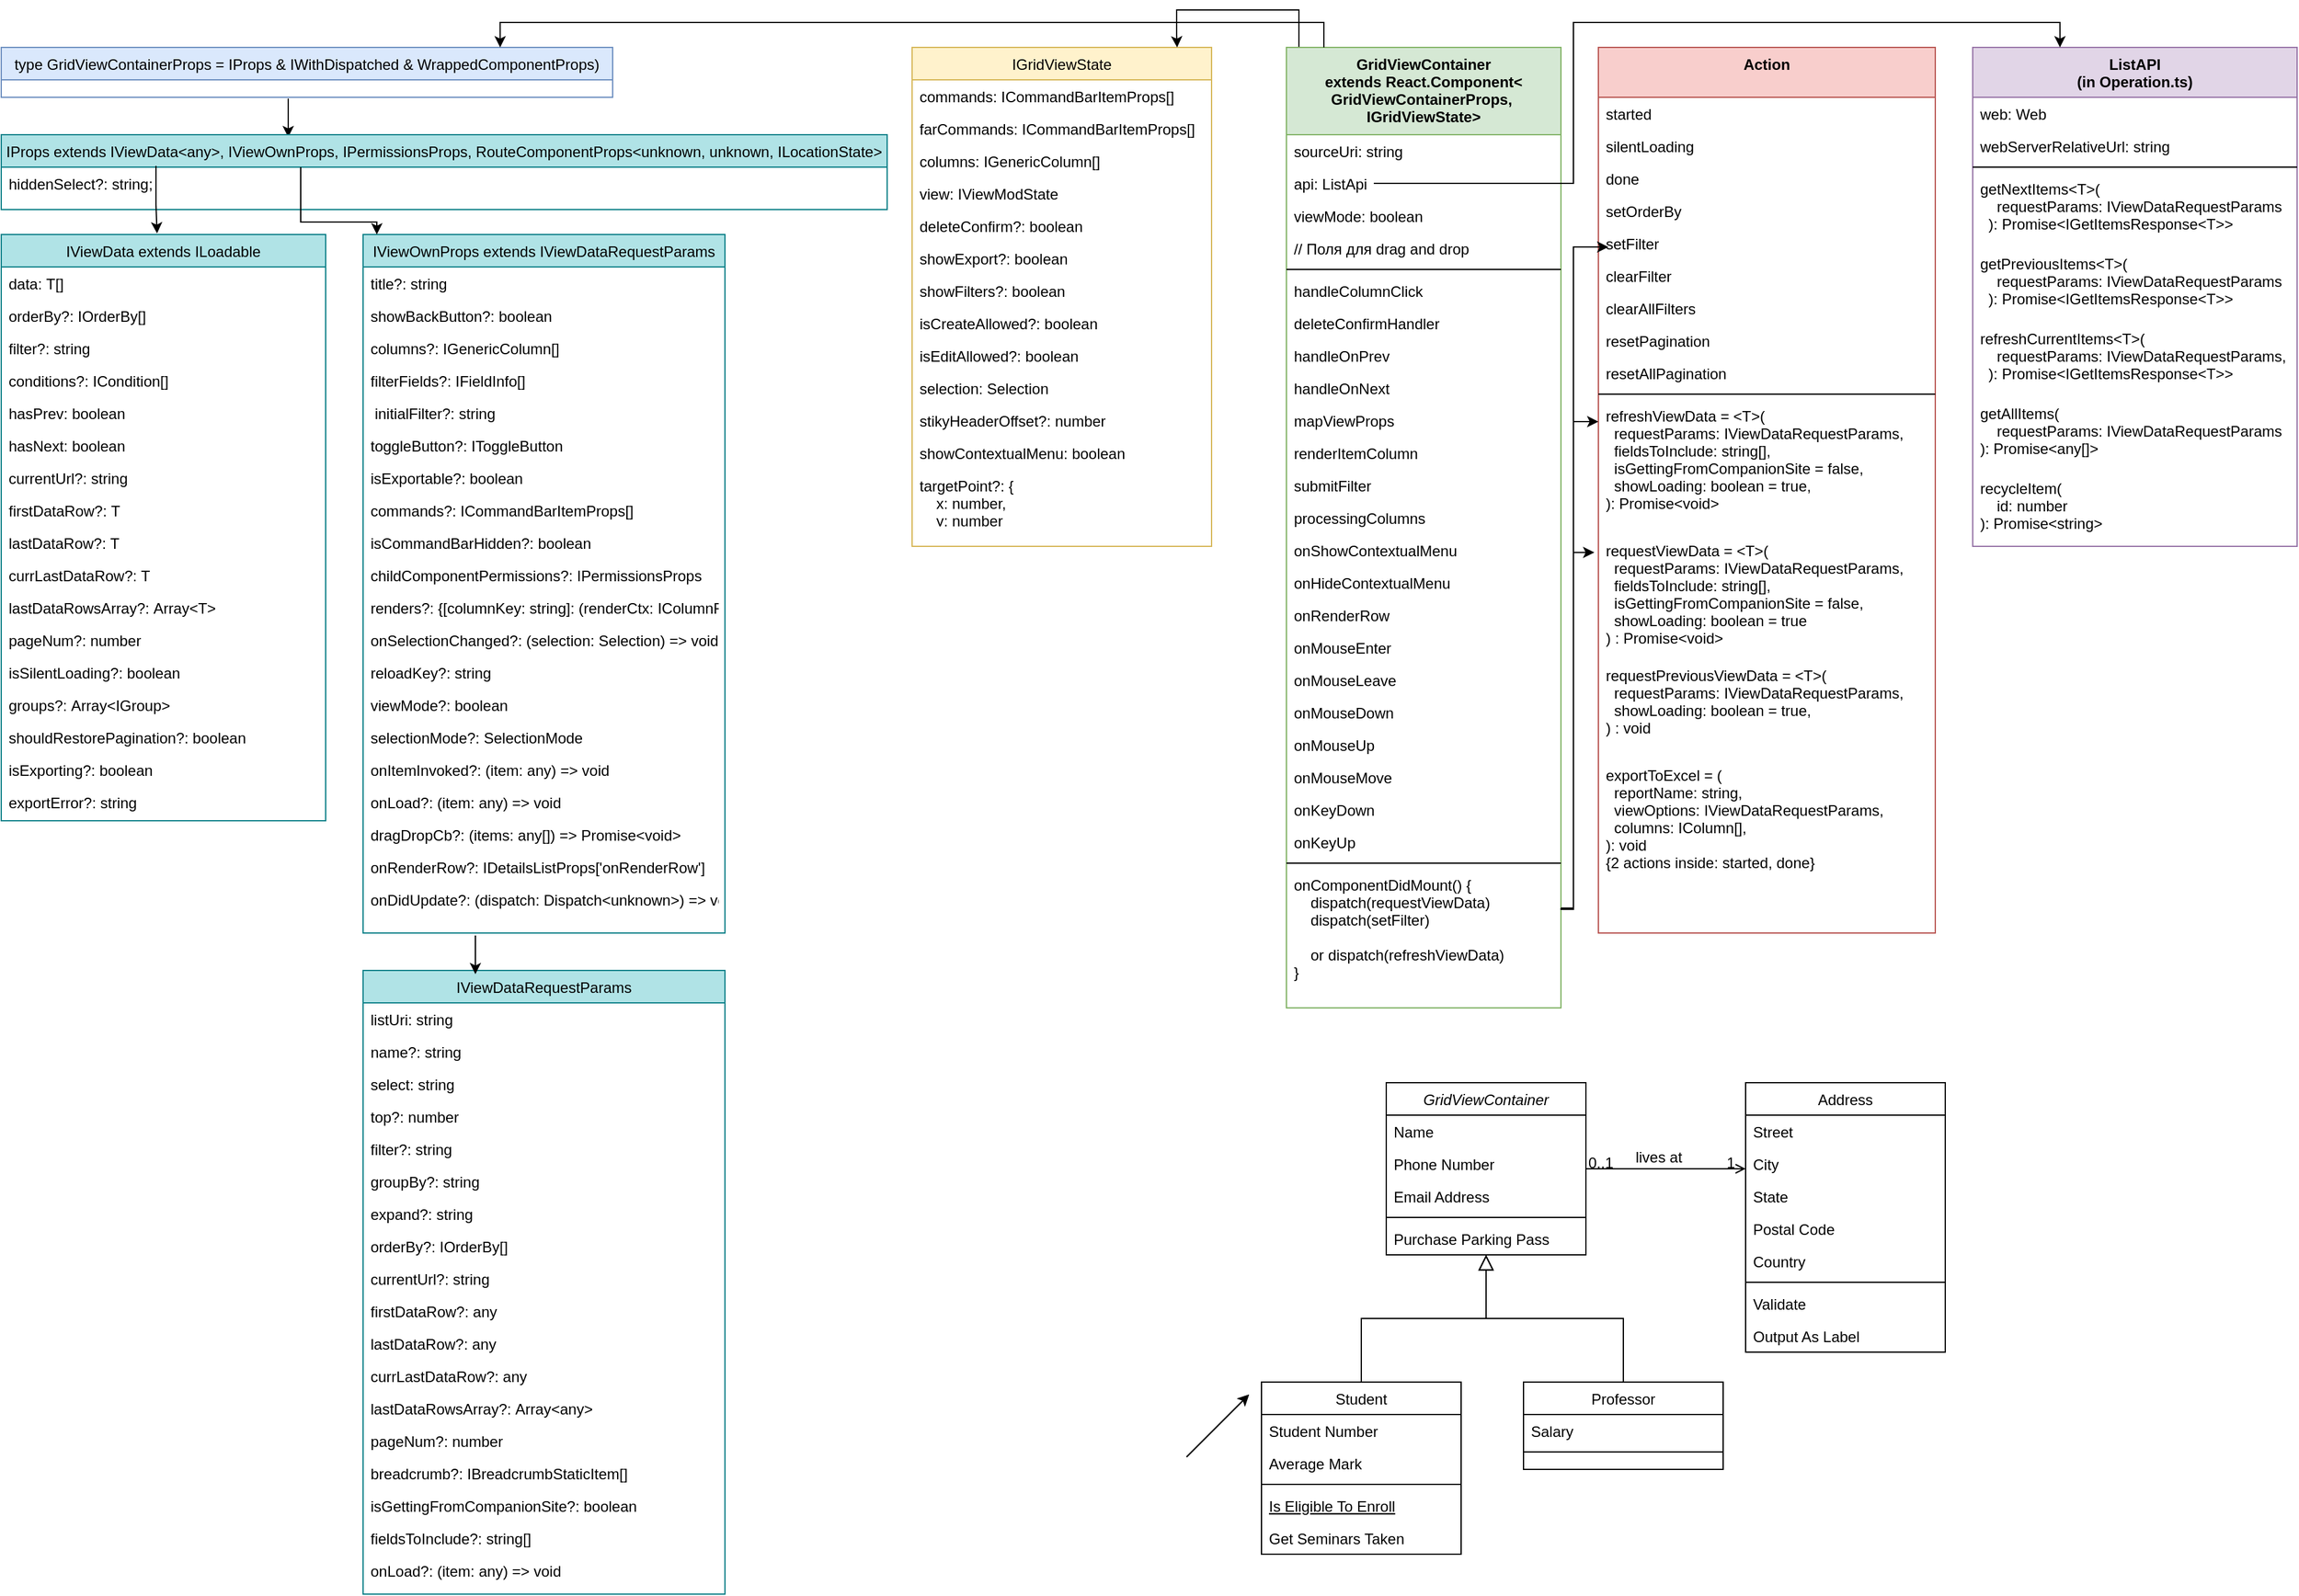 <mxfile version="18.1.2" type="github">
  <diagram id="C5RBs43oDa-KdzZeNtuy" name="Page-1">
    <mxGraphModel dx="2062" dy="763" grid="1" gridSize="10" guides="1" tooltips="1" connect="1" arrows="1" fold="1" page="1" pageScale="1" pageWidth="827" pageHeight="1169" math="0" shadow="0">
      <root>
        <mxCell id="WIyWlLk6GJQsqaUBKTNV-0" />
        <mxCell id="WIyWlLk6GJQsqaUBKTNV-1" parent="WIyWlLk6GJQsqaUBKTNV-0" />
        <mxCell id="zkfFHV4jXpPFQw0GAbJ--0" value="GridViewContainer" style="swimlane;fontStyle=2;align=center;verticalAlign=top;childLayout=stackLayout;horizontal=1;startSize=26;horizontalStack=0;resizeParent=1;resizeLast=0;collapsible=1;marginBottom=0;rounded=0;shadow=0;strokeWidth=1;" parent="WIyWlLk6GJQsqaUBKTNV-1" vertex="1">
          <mxGeometry x="310" y="870" width="160" height="138" as="geometry">
            <mxRectangle x="230" y="140" width="160" height="26" as="alternateBounds" />
          </mxGeometry>
        </mxCell>
        <mxCell id="zkfFHV4jXpPFQw0GAbJ--1" value="Name" style="text;align=left;verticalAlign=top;spacingLeft=4;spacingRight=4;overflow=hidden;rotatable=0;points=[[0,0.5],[1,0.5]];portConstraint=eastwest;" parent="zkfFHV4jXpPFQw0GAbJ--0" vertex="1">
          <mxGeometry y="26" width="160" height="26" as="geometry" />
        </mxCell>
        <mxCell id="zkfFHV4jXpPFQw0GAbJ--2" value="Phone Number" style="text;align=left;verticalAlign=top;spacingLeft=4;spacingRight=4;overflow=hidden;rotatable=0;points=[[0,0.5],[1,0.5]];portConstraint=eastwest;rounded=0;shadow=0;html=0;" parent="zkfFHV4jXpPFQw0GAbJ--0" vertex="1">
          <mxGeometry y="52" width="160" height="26" as="geometry" />
        </mxCell>
        <mxCell id="zkfFHV4jXpPFQw0GAbJ--3" value="Email Address" style="text;align=left;verticalAlign=top;spacingLeft=4;spacingRight=4;overflow=hidden;rotatable=0;points=[[0,0.5],[1,0.5]];portConstraint=eastwest;rounded=0;shadow=0;html=0;" parent="zkfFHV4jXpPFQw0GAbJ--0" vertex="1">
          <mxGeometry y="78" width="160" height="26" as="geometry" />
        </mxCell>
        <mxCell id="zkfFHV4jXpPFQw0GAbJ--4" value="" style="line;html=1;strokeWidth=1;align=left;verticalAlign=middle;spacingTop=-1;spacingLeft=3;spacingRight=3;rotatable=0;labelPosition=right;points=[];portConstraint=eastwest;" parent="zkfFHV4jXpPFQw0GAbJ--0" vertex="1">
          <mxGeometry y="104" width="160" height="8" as="geometry" />
        </mxCell>
        <mxCell id="zkfFHV4jXpPFQw0GAbJ--5" value="Purchase Parking Pass" style="text;align=left;verticalAlign=top;spacingLeft=4;spacingRight=4;overflow=hidden;rotatable=0;points=[[0,0.5],[1,0.5]];portConstraint=eastwest;" parent="zkfFHV4jXpPFQw0GAbJ--0" vertex="1">
          <mxGeometry y="112" width="160" height="26" as="geometry" />
        </mxCell>
        <mxCell id="zkfFHV4jXpPFQw0GAbJ--6" value="Student" style="swimlane;fontStyle=0;align=center;verticalAlign=top;childLayout=stackLayout;horizontal=1;startSize=26;horizontalStack=0;resizeParent=1;resizeLast=0;collapsible=1;marginBottom=0;rounded=0;shadow=0;strokeWidth=1;" parent="WIyWlLk6GJQsqaUBKTNV-1" vertex="1">
          <mxGeometry x="210" y="1110" width="160" height="138" as="geometry">
            <mxRectangle x="130" y="380" width="160" height="26" as="alternateBounds" />
          </mxGeometry>
        </mxCell>
        <mxCell id="zkfFHV4jXpPFQw0GAbJ--7" value="Student Number" style="text;align=left;verticalAlign=top;spacingLeft=4;spacingRight=4;overflow=hidden;rotatable=0;points=[[0,0.5],[1,0.5]];portConstraint=eastwest;" parent="zkfFHV4jXpPFQw0GAbJ--6" vertex="1">
          <mxGeometry y="26" width="160" height="26" as="geometry" />
        </mxCell>
        <mxCell id="zkfFHV4jXpPFQw0GAbJ--8" value="Average Mark" style="text;align=left;verticalAlign=top;spacingLeft=4;spacingRight=4;overflow=hidden;rotatable=0;points=[[0,0.5],[1,0.5]];portConstraint=eastwest;rounded=0;shadow=0;html=0;" parent="zkfFHV4jXpPFQw0GAbJ--6" vertex="1">
          <mxGeometry y="52" width="160" height="26" as="geometry" />
        </mxCell>
        <mxCell id="zkfFHV4jXpPFQw0GAbJ--9" value="" style="line;html=1;strokeWidth=1;align=left;verticalAlign=middle;spacingTop=-1;spacingLeft=3;spacingRight=3;rotatable=0;labelPosition=right;points=[];portConstraint=eastwest;" parent="zkfFHV4jXpPFQw0GAbJ--6" vertex="1">
          <mxGeometry y="78" width="160" height="8" as="geometry" />
        </mxCell>
        <mxCell id="zkfFHV4jXpPFQw0GAbJ--10" value="Is Eligible To Enroll" style="text;align=left;verticalAlign=top;spacingLeft=4;spacingRight=4;overflow=hidden;rotatable=0;points=[[0,0.5],[1,0.5]];portConstraint=eastwest;fontStyle=4" parent="zkfFHV4jXpPFQw0GAbJ--6" vertex="1">
          <mxGeometry y="86" width="160" height="26" as="geometry" />
        </mxCell>
        <mxCell id="zkfFHV4jXpPFQw0GAbJ--11" value="Get Seminars Taken" style="text;align=left;verticalAlign=top;spacingLeft=4;spacingRight=4;overflow=hidden;rotatable=0;points=[[0,0.5],[1,0.5]];portConstraint=eastwest;" parent="zkfFHV4jXpPFQw0GAbJ--6" vertex="1">
          <mxGeometry y="112" width="160" height="26" as="geometry" />
        </mxCell>
        <mxCell id="zkfFHV4jXpPFQw0GAbJ--12" value="" style="endArrow=block;endSize=10;endFill=0;shadow=0;strokeWidth=1;rounded=0;edgeStyle=elbowEdgeStyle;elbow=vertical;" parent="WIyWlLk6GJQsqaUBKTNV-1" source="zkfFHV4jXpPFQw0GAbJ--6" target="zkfFHV4jXpPFQw0GAbJ--0" edge="1">
          <mxGeometry width="160" relative="1" as="geometry">
            <mxPoint x="290" y="953" as="sourcePoint" />
            <mxPoint x="290" y="953" as="targetPoint" />
          </mxGeometry>
        </mxCell>
        <mxCell id="zkfFHV4jXpPFQw0GAbJ--13" value="Professor" style="swimlane;fontStyle=0;align=center;verticalAlign=top;childLayout=stackLayout;horizontal=1;startSize=26;horizontalStack=0;resizeParent=1;resizeLast=0;collapsible=1;marginBottom=0;rounded=0;shadow=0;strokeWidth=1;" parent="WIyWlLk6GJQsqaUBKTNV-1" vertex="1">
          <mxGeometry x="420" y="1110" width="160" height="70" as="geometry">
            <mxRectangle x="340" y="380" width="170" height="26" as="alternateBounds" />
          </mxGeometry>
        </mxCell>
        <mxCell id="zkfFHV4jXpPFQw0GAbJ--14" value="Salary" style="text;align=left;verticalAlign=top;spacingLeft=4;spacingRight=4;overflow=hidden;rotatable=0;points=[[0,0.5],[1,0.5]];portConstraint=eastwest;" parent="zkfFHV4jXpPFQw0GAbJ--13" vertex="1">
          <mxGeometry y="26" width="160" height="26" as="geometry" />
        </mxCell>
        <mxCell id="zkfFHV4jXpPFQw0GAbJ--15" value="" style="line;html=1;strokeWidth=1;align=left;verticalAlign=middle;spacingTop=-1;spacingLeft=3;spacingRight=3;rotatable=0;labelPosition=right;points=[];portConstraint=eastwest;" parent="zkfFHV4jXpPFQw0GAbJ--13" vertex="1">
          <mxGeometry y="52" width="160" height="8" as="geometry" />
        </mxCell>
        <mxCell id="zkfFHV4jXpPFQw0GAbJ--16" value="" style="endArrow=block;endSize=10;endFill=0;shadow=0;strokeWidth=1;rounded=0;edgeStyle=elbowEdgeStyle;elbow=vertical;" parent="WIyWlLk6GJQsqaUBKTNV-1" source="zkfFHV4jXpPFQw0GAbJ--13" target="zkfFHV4jXpPFQw0GAbJ--0" edge="1">
          <mxGeometry width="160" relative="1" as="geometry">
            <mxPoint x="300" y="1123" as="sourcePoint" />
            <mxPoint x="400" y="1021" as="targetPoint" />
          </mxGeometry>
        </mxCell>
        <mxCell id="zkfFHV4jXpPFQw0GAbJ--17" value="Address" style="swimlane;fontStyle=0;align=center;verticalAlign=top;childLayout=stackLayout;horizontal=1;startSize=26;horizontalStack=0;resizeParent=1;resizeLast=0;collapsible=1;marginBottom=0;rounded=0;shadow=0;strokeWidth=1;" parent="WIyWlLk6GJQsqaUBKTNV-1" vertex="1">
          <mxGeometry x="598" y="870" width="160" height="216" as="geometry">
            <mxRectangle x="550" y="140" width="160" height="26" as="alternateBounds" />
          </mxGeometry>
        </mxCell>
        <mxCell id="zkfFHV4jXpPFQw0GAbJ--18" value="Street" style="text;align=left;verticalAlign=top;spacingLeft=4;spacingRight=4;overflow=hidden;rotatable=0;points=[[0,0.5],[1,0.5]];portConstraint=eastwest;" parent="zkfFHV4jXpPFQw0GAbJ--17" vertex="1">
          <mxGeometry y="26" width="160" height="26" as="geometry" />
        </mxCell>
        <mxCell id="zkfFHV4jXpPFQw0GAbJ--19" value="City" style="text;align=left;verticalAlign=top;spacingLeft=4;spacingRight=4;overflow=hidden;rotatable=0;points=[[0,0.5],[1,0.5]];portConstraint=eastwest;rounded=0;shadow=0;html=0;" parent="zkfFHV4jXpPFQw0GAbJ--17" vertex="1">
          <mxGeometry y="52" width="160" height="26" as="geometry" />
        </mxCell>
        <mxCell id="zkfFHV4jXpPFQw0GAbJ--20" value="State" style="text;align=left;verticalAlign=top;spacingLeft=4;spacingRight=4;overflow=hidden;rotatable=0;points=[[0,0.5],[1,0.5]];portConstraint=eastwest;rounded=0;shadow=0;html=0;" parent="zkfFHV4jXpPFQw0GAbJ--17" vertex="1">
          <mxGeometry y="78" width="160" height="26" as="geometry" />
        </mxCell>
        <mxCell id="zkfFHV4jXpPFQw0GAbJ--21" value="Postal Code" style="text;align=left;verticalAlign=top;spacingLeft=4;spacingRight=4;overflow=hidden;rotatable=0;points=[[0,0.5],[1,0.5]];portConstraint=eastwest;rounded=0;shadow=0;html=0;" parent="zkfFHV4jXpPFQw0GAbJ--17" vertex="1">
          <mxGeometry y="104" width="160" height="26" as="geometry" />
        </mxCell>
        <mxCell id="zkfFHV4jXpPFQw0GAbJ--22" value="Country" style="text;align=left;verticalAlign=top;spacingLeft=4;spacingRight=4;overflow=hidden;rotatable=0;points=[[0,0.5],[1,0.5]];portConstraint=eastwest;rounded=0;shadow=0;html=0;" parent="zkfFHV4jXpPFQw0GAbJ--17" vertex="1">
          <mxGeometry y="130" width="160" height="26" as="geometry" />
        </mxCell>
        <mxCell id="zkfFHV4jXpPFQw0GAbJ--23" value="" style="line;html=1;strokeWidth=1;align=left;verticalAlign=middle;spacingTop=-1;spacingLeft=3;spacingRight=3;rotatable=0;labelPosition=right;points=[];portConstraint=eastwest;" parent="zkfFHV4jXpPFQw0GAbJ--17" vertex="1">
          <mxGeometry y="156" width="160" height="8" as="geometry" />
        </mxCell>
        <mxCell id="zkfFHV4jXpPFQw0GAbJ--24" value="Validate" style="text;align=left;verticalAlign=top;spacingLeft=4;spacingRight=4;overflow=hidden;rotatable=0;points=[[0,0.5],[1,0.5]];portConstraint=eastwest;" parent="zkfFHV4jXpPFQw0GAbJ--17" vertex="1">
          <mxGeometry y="164" width="160" height="26" as="geometry" />
        </mxCell>
        <mxCell id="zkfFHV4jXpPFQw0GAbJ--25" value="Output As Label" style="text;align=left;verticalAlign=top;spacingLeft=4;spacingRight=4;overflow=hidden;rotatable=0;points=[[0,0.5],[1,0.5]];portConstraint=eastwest;" parent="zkfFHV4jXpPFQw0GAbJ--17" vertex="1">
          <mxGeometry y="190" width="160" height="26" as="geometry" />
        </mxCell>
        <mxCell id="zkfFHV4jXpPFQw0GAbJ--26" value="" style="endArrow=open;shadow=0;strokeWidth=1;rounded=0;endFill=1;edgeStyle=elbowEdgeStyle;elbow=vertical;" parent="WIyWlLk6GJQsqaUBKTNV-1" source="zkfFHV4jXpPFQw0GAbJ--0" target="zkfFHV4jXpPFQw0GAbJ--17" edge="1">
          <mxGeometry x="0.5" y="41" relative="1" as="geometry">
            <mxPoint x="470" y="942" as="sourcePoint" />
            <mxPoint x="630" y="942" as="targetPoint" />
            <mxPoint x="-40" y="32" as="offset" />
          </mxGeometry>
        </mxCell>
        <mxCell id="zkfFHV4jXpPFQw0GAbJ--27" value="0..1" style="resizable=0;align=left;verticalAlign=bottom;labelBackgroundColor=none;fontSize=12;" parent="zkfFHV4jXpPFQw0GAbJ--26" connectable="0" vertex="1">
          <mxGeometry x="-1" relative="1" as="geometry">
            <mxPoint y="4" as="offset" />
          </mxGeometry>
        </mxCell>
        <mxCell id="zkfFHV4jXpPFQw0GAbJ--28" value="1" style="resizable=0;align=right;verticalAlign=bottom;labelBackgroundColor=none;fontSize=12;" parent="zkfFHV4jXpPFQw0GAbJ--26" connectable="0" vertex="1">
          <mxGeometry x="1" relative="1" as="geometry">
            <mxPoint x="-7" y="4" as="offset" />
          </mxGeometry>
        </mxCell>
        <mxCell id="zkfFHV4jXpPFQw0GAbJ--29" value="lives at" style="text;html=1;resizable=0;points=[];;align=center;verticalAlign=middle;labelBackgroundColor=none;rounded=0;shadow=0;strokeWidth=1;fontSize=12;" parent="zkfFHV4jXpPFQw0GAbJ--26" vertex="1" connectable="0">
          <mxGeometry x="0.5" y="49" relative="1" as="geometry">
            <mxPoint x="-38" y="40" as="offset" />
          </mxGeometry>
        </mxCell>
        <mxCell id="HP1mgKRm3gQMgqWz6PhQ-21" value="" style="edgeStyle=orthogonalEdgeStyle;rounded=0;orthogonalLoop=1;jettySize=auto;html=1;" edge="1" parent="WIyWlLk6GJQsqaUBKTNV-1">
          <mxGeometry relative="1" as="geometry">
            <mxPoint x="-570" y="81" as="sourcePoint" />
            <mxPoint x="-570" y="112" as="targetPoint" />
            <Array as="points">
              <mxPoint x="-570" y="112" />
            </Array>
          </mxGeometry>
        </mxCell>
        <mxCell id="HP1mgKRm3gQMgqWz6PhQ-0" value="type GridViewContainerProps = IProps &amp; IWithDispatched &amp; WrappedComponentProps)" style="swimlane;fontStyle=0;align=center;verticalAlign=top;childLayout=stackLayout;horizontal=1;startSize=26;horizontalStack=0;resizeParent=1;resizeLast=0;collapsible=1;marginBottom=0;rounded=0;shadow=0;strokeWidth=1;fillColor=#dae8fc;strokeColor=#6c8ebf;" vertex="1" parent="WIyWlLk6GJQsqaUBKTNV-1">
          <mxGeometry x="-800" y="40" width="490" height="40" as="geometry">
            <mxRectangle x="550" y="140" width="160" height="26" as="alternateBounds" />
          </mxGeometry>
        </mxCell>
        <mxCell id="HP1mgKRm3gQMgqWz6PhQ-9" value="IProps extends IViewData&lt;any&gt;, IViewOwnProps, IPermissionsProps, RouteComponentProps&lt;unknown, unknown, ILocationState&gt;" style="swimlane;fontStyle=0;align=center;verticalAlign=top;childLayout=stackLayout;horizontal=1;startSize=26;horizontalStack=0;resizeParent=1;resizeLast=0;collapsible=1;marginBottom=0;rounded=0;shadow=0;strokeWidth=1;fillColor=#b0e3e6;strokeColor=#0e8088;" vertex="1" parent="WIyWlLk6GJQsqaUBKTNV-1">
          <mxGeometry x="-800" y="110" width="710" height="60" as="geometry">
            <mxRectangle x="550" y="140" width="160" height="26" as="alternateBounds" />
          </mxGeometry>
        </mxCell>
        <mxCell id="HP1mgKRm3gQMgqWz6PhQ-10" value="hiddenSelect?: string;" style="text;align=left;verticalAlign=top;spacingLeft=4;spacingRight=4;overflow=hidden;rotatable=0;points=[[0,0.5],[1,0.5]];portConstraint=eastwest;rounded=0;shadow=0;html=0;" vertex="1" parent="HP1mgKRm3gQMgqWz6PhQ-9">
          <mxGeometry y="26" width="710" height="26" as="geometry" />
        </mxCell>
        <mxCell id="HP1mgKRm3gQMgqWz6PhQ-18" value="" style="endArrow=classic;html=1;rounded=0;" edge="1" parent="WIyWlLk6GJQsqaUBKTNV-1">
          <mxGeometry width="50" height="50" relative="1" as="geometry">
            <mxPoint x="150" y="1170" as="sourcePoint" />
            <mxPoint x="200" y="1120" as="targetPoint" />
          </mxGeometry>
        </mxCell>
        <mxCell id="HP1mgKRm3gQMgqWz6PhQ-20" value="" style="endArrow=classic;html=1;rounded=0;" edge="1" parent="WIyWlLk6GJQsqaUBKTNV-1">
          <mxGeometry width="50" height="50" relative="1" as="geometry">
            <mxPoint x="150" y="1170" as="sourcePoint" />
            <mxPoint x="200" y="1120" as="targetPoint" />
          </mxGeometry>
        </mxCell>
        <mxCell id="HP1mgKRm3gQMgqWz6PhQ-22" value="IViewData extends ILoadable" style="swimlane;fontStyle=0;align=center;verticalAlign=top;childLayout=stackLayout;horizontal=1;startSize=26;horizontalStack=0;resizeParent=1;resizeLast=0;collapsible=1;marginBottom=0;rounded=0;shadow=0;strokeWidth=1;fillColor=#b0e3e6;strokeColor=#0e8088;" vertex="1" parent="WIyWlLk6GJQsqaUBKTNV-1">
          <mxGeometry x="-800" y="190" width="260" height="470" as="geometry">
            <mxRectangle x="550" y="140" width="160" height="26" as="alternateBounds" />
          </mxGeometry>
        </mxCell>
        <mxCell id="HP1mgKRm3gQMgqWz6PhQ-23" value="data: T[]" style="text;align=left;verticalAlign=top;spacingLeft=4;spacingRight=4;overflow=hidden;rotatable=0;points=[[0,0.5],[1,0.5]];portConstraint=eastwest;" vertex="1" parent="HP1mgKRm3gQMgqWz6PhQ-22">
          <mxGeometry y="26" width="260" height="26" as="geometry" />
        </mxCell>
        <mxCell id="HP1mgKRm3gQMgqWz6PhQ-24" value="orderBy?: IOrderBy[]" style="text;align=left;verticalAlign=top;spacingLeft=4;spacingRight=4;overflow=hidden;rotatable=0;points=[[0,0.5],[1,0.5]];portConstraint=eastwest;rounded=0;shadow=0;html=0;" vertex="1" parent="HP1mgKRm3gQMgqWz6PhQ-22">
          <mxGeometry y="52" width="260" height="26" as="geometry" />
        </mxCell>
        <mxCell id="HP1mgKRm3gQMgqWz6PhQ-25" value="filter?: string" style="text;align=left;verticalAlign=top;spacingLeft=4;spacingRight=4;overflow=hidden;rotatable=0;points=[[0,0.5],[1,0.5]];portConstraint=eastwest;rounded=0;shadow=0;html=0;" vertex="1" parent="HP1mgKRm3gQMgqWz6PhQ-22">
          <mxGeometry y="78" width="260" height="26" as="geometry" />
        </mxCell>
        <mxCell id="HP1mgKRm3gQMgqWz6PhQ-26" value="conditions?: ICondition[]" style="text;align=left;verticalAlign=top;spacingLeft=4;spacingRight=4;overflow=hidden;rotatable=0;points=[[0,0.5],[1,0.5]];portConstraint=eastwest;rounded=0;shadow=0;html=0;" vertex="1" parent="HP1mgKRm3gQMgqWz6PhQ-22">
          <mxGeometry y="104" width="260" height="26" as="geometry" />
        </mxCell>
        <mxCell id="HP1mgKRm3gQMgqWz6PhQ-27" value="hasPrev: boolean" style="text;align=left;verticalAlign=top;spacingLeft=4;spacingRight=4;overflow=hidden;rotatable=0;points=[[0,0.5],[1,0.5]];portConstraint=eastwest;rounded=0;shadow=0;html=0;" vertex="1" parent="HP1mgKRm3gQMgqWz6PhQ-22">
          <mxGeometry y="130" width="260" height="26" as="geometry" />
        </mxCell>
        <mxCell id="HP1mgKRm3gQMgqWz6PhQ-29" value="hasNext: boolean" style="text;align=left;verticalAlign=top;spacingLeft=4;spacingRight=4;overflow=hidden;rotatable=0;points=[[0,0.5],[1,0.5]];portConstraint=eastwest;" vertex="1" parent="HP1mgKRm3gQMgqWz6PhQ-22">
          <mxGeometry y="156" width="260" height="26" as="geometry" />
        </mxCell>
        <mxCell id="HP1mgKRm3gQMgqWz6PhQ-30" value="currentUrl?: string" style="text;align=left;verticalAlign=top;spacingLeft=4;spacingRight=4;overflow=hidden;rotatable=0;points=[[0,0.5],[1,0.5]];portConstraint=eastwest;" vertex="1" parent="HP1mgKRm3gQMgqWz6PhQ-22">
          <mxGeometry y="182" width="260" height="26" as="geometry" />
        </mxCell>
        <mxCell id="HP1mgKRm3gQMgqWz6PhQ-32" value="firstDataRow?: T" style="text;align=left;verticalAlign=top;spacingLeft=4;spacingRight=4;overflow=hidden;rotatable=0;points=[[0,0.5],[1,0.5]];portConstraint=eastwest;" vertex="1" parent="HP1mgKRm3gQMgqWz6PhQ-22">
          <mxGeometry y="208" width="260" height="26" as="geometry" />
        </mxCell>
        <mxCell id="HP1mgKRm3gQMgqWz6PhQ-33" value="lastDataRow?: T" style="text;align=left;verticalAlign=top;spacingLeft=4;spacingRight=4;overflow=hidden;rotatable=0;points=[[0,0.5],[1,0.5]];portConstraint=eastwest;" vertex="1" parent="HP1mgKRm3gQMgqWz6PhQ-22">
          <mxGeometry y="234" width="260" height="26" as="geometry" />
        </mxCell>
        <mxCell id="HP1mgKRm3gQMgqWz6PhQ-38" value="currLastDataRow?: T" style="text;align=left;verticalAlign=top;spacingLeft=4;spacingRight=4;overflow=hidden;rotatable=0;points=[[0,0.5],[1,0.5]];portConstraint=eastwest;" vertex="1" parent="HP1mgKRm3gQMgqWz6PhQ-22">
          <mxGeometry y="260" width="260" height="26" as="geometry" />
        </mxCell>
        <mxCell id="HP1mgKRm3gQMgqWz6PhQ-37" value="lastDataRowsArray?: Array&lt;T&gt;" style="text;align=left;verticalAlign=top;spacingLeft=4;spacingRight=4;overflow=hidden;rotatable=0;points=[[0,0.5],[1,0.5]];portConstraint=eastwest;rounded=0;shadow=0;html=0;" vertex="1" parent="HP1mgKRm3gQMgqWz6PhQ-22">
          <mxGeometry y="286" width="260" height="26" as="geometry" />
        </mxCell>
        <mxCell id="HP1mgKRm3gQMgqWz6PhQ-36" value="pageNum?: number" style="text;align=left;verticalAlign=top;spacingLeft=4;spacingRight=4;overflow=hidden;rotatable=0;points=[[0,0.5],[1,0.5]];portConstraint=eastwest;rounded=0;shadow=0;html=0;" vertex="1" parent="HP1mgKRm3gQMgqWz6PhQ-22">
          <mxGeometry y="312" width="260" height="26" as="geometry" />
        </mxCell>
        <mxCell id="HP1mgKRm3gQMgqWz6PhQ-35" value="isSilentLoading?: boolean" style="text;align=left;verticalAlign=top;spacingLeft=4;spacingRight=4;overflow=hidden;rotatable=0;points=[[0,0.5],[1,0.5]];portConstraint=eastwest;rounded=0;shadow=0;html=0;" vertex="1" parent="HP1mgKRm3gQMgqWz6PhQ-22">
          <mxGeometry y="338" width="260" height="26" as="geometry" />
        </mxCell>
        <mxCell id="HP1mgKRm3gQMgqWz6PhQ-34" value="groups?: Array&lt;IGroup&gt;" style="text;align=left;verticalAlign=top;spacingLeft=4;spacingRight=4;overflow=hidden;rotatable=0;points=[[0,0.5],[1,0.5]];portConstraint=eastwest;rounded=0;shadow=0;html=0;" vertex="1" parent="HP1mgKRm3gQMgqWz6PhQ-22">
          <mxGeometry y="364" width="260" height="26" as="geometry" />
        </mxCell>
        <mxCell id="HP1mgKRm3gQMgqWz6PhQ-31" value="" style="edgeStyle=orthogonalEdgeStyle;rounded=0;orthogonalLoop=1;jettySize=auto;html=1;entryX=0.888;entryY=-0.004;entryDx=0;entryDy=0;entryPerimeter=0;" edge="1" parent="WIyWlLk6GJQsqaUBKTNV-1">
          <mxGeometry relative="1" as="geometry">
            <mxPoint x="-676" y="135" as="sourcePoint" />
            <mxPoint x="-675.12" y="189.12" as="targetPoint" />
            <Array as="points">
              <mxPoint x="-676" y="166" />
            </Array>
          </mxGeometry>
        </mxCell>
        <mxCell id="HP1mgKRm3gQMgqWz6PhQ-39" value="shouldRestorePagination?: boolean" style="text;align=left;verticalAlign=top;spacingLeft=4;spacingRight=4;overflow=hidden;rotatable=0;points=[[0,0.5],[1,0.5]];portConstraint=eastwest;rounded=0;shadow=0;html=0;" vertex="1" parent="WIyWlLk6GJQsqaUBKTNV-1">
          <mxGeometry x="-800" y="580" width="260" height="26" as="geometry" />
        </mxCell>
        <mxCell id="HP1mgKRm3gQMgqWz6PhQ-40" value="isExporting?: boolean" style="text;align=left;verticalAlign=top;spacingLeft=4;spacingRight=4;overflow=hidden;rotatable=0;points=[[0,0.5],[1,0.5]];portConstraint=eastwest;rounded=0;shadow=0;html=0;" vertex="1" parent="WIyWlLk6GJQsqaUBKTNV-1">
          <mxGeometry x="-800" y="606" width="260" height="26" as="geometry" />
        </mxCell>
        <mxCell id="HP1mgKRm3gQMgqWz6PhQ-41" value="exportError?: string" style="text;align=left;verticalAlign=top;spacingLeft=4;spacingRight=4;overflow=hidden;rotatable=0;points=[[0,0.5],[1,0.5]];portConstraint=eastwest;rounded=0;shadow=0;html=0;" vertex="1" parent="WIyWlLk6GJQsqaUBKTNV-1">
          <mxGeometry x="-800" y="632" width="260" height="26" as="geometry" />
        </mxCell>
        <mxCell id="HP1mgKRm3gQMgqWz6PhQ-43" value="IViewOwnProps extends IViewDataRequestParams" style="swimlane;fontStyle=0;align=center;verticalAlign=top;childLayout=stackLayout;horizontal=1;startSize=26;horizontalStack=0;resizeParent=1;resizeLast=0;collapsible=1;marginBottom=0;rounded=0;shadow=0;strokeWidth=1;fillColor=#b0e3e6;strokeColor=#0e8088;" vertex="1" parent="WIyWlLk6GJQsqaUBKTNV-1">
          <mxGeometry x="-510" y="190" width="290" height="560" as="geometry">
            <mxRectangle x="550" y="140" width="160" height="26" as="alternateBounds" />
          </mxGeometry>
        </mxCell>
        <mxCell id="HP1mgKRm3gQMgqWz6PhQ-44" value="title?: string" style="text;align=left;verticalAlign=top;spacingLeft=4;spacingRight=4;overflow=hidden;rotatable=0;points=[[0,0.5],[1,0.5]];portConstraint=eastwest;" vertex="1" parent="HP1mgKRm3gQMgqWz6PhQ-43">
          <mxGeometry y="26" width="290" height="26" as="geometry" />
        </mxCell>
        <mxCell id="HP1mgKRm3gQMgqWz6PhQ-45" value="showBackButton?: boolean" style="text;align=left;verticalAlign=top;spacingLeft=4;spacingRight=4;overflow=hidden;rotatable=0;points=[[0,0.5],[1,0.5]];portConstraint=eastwest;rounded=0;shadow=0;html=0;" vertex="1" parent="HP1mgKRm3gQMgqWz6PhQ-43">
          <mxGeometry y="52" width="290" height="26" as="geometry" />
        </mxCell>
        <mxCell id="HP1mgKRm3gQMgqWz6PhQ-46" value="columns?: IGenericColumn[]" style="text;align=left;verticalAlign=top;spacingLeft=4;spacingRight=4;overflow=hidden;rotatable=0;points=[[0,0.5],[1,0.5]];portConstraint=eastwest;rounded=0;shadow=0;html=0;" vertex="1" parent="HP1mgKRm3gQMgqWz6PhQ-43">
          <mxGeometry y="78" width="290" height="26" as="geometry" />
        </mxCell>
        <mxCell id="HP1mgKRm3gQMgqWz6PhQ-47" value="filterFields?: IFieldInfo[]" style="text;align=left;verticalAlign=top;spacingLeft=4;spacingRight=4;overflow=hidden;rotatable=0;points=[[0,0.5],[1,0.5]];portConstraint=eastwest;rounded=0;shadow=0;html=0;" vertex="1" parent="HP1mgKRm3gQMgqWz6PhQ-43">
          <mxGeometry y="104" width="290" height="26" as="geometry" />
        </mxCell>
        <mxCell id="HP1mgKRm3gQMgqWz6PhQ-48" value=" initialFilter?: string" style="text;align=left;verticalAlign=top;spacingLeft=4;spacingRight=4;overflow=hidden;rotatable=0;points=[[0,0.5],[1,0.5]];portConstraint=eastwest;rounded=0;shadow=0;html=0;" vertex="1" parent="HP1mgKRm3gQMgqWz6PhQ-43">
          <mxGeometry y="130" width="290" height="26" as="geometry" />
        </mxCell>
        <mxCell id="HP1mgKRm3gQMgqWz6PhQ-49" value="toggleButton?: IToggleButton" style="text;align=left;verticalAlign=top;spacingLeft=4;spacingRight=4;overflow=hidden;rotatable=0;points=[[0,0.5],[1,0.5]];portConstraint=eastwest;" vertex="1" parent="HP1mgKRm3gQMgqWz6PhQ-43">
          <mxGeometry y="156" width="290" height="26" as="geometry" />
        </mxCell>
        <mxCell id="HP1mgKRm3gQMgqWz6PhQ-50" value="isExportable?: boolean" style="text;align=left;verticalAlign=top;spacingLeft=4;spacingRight=4;overflow=hidden;rotatable=0;points=[[0,0.5],[1,0.5]];portConstraint=eastwest;" vertex="1" parent="HP1mgKRm3gQMgqWz6PhQ-43">
          <mxGeometry y="182" width="290" height="26" as="geometry" />
        </mxCell>
        <mxCell id="HP1mgKRm3gQMgqWz6PhQ-51" value="commands?: ICommandBarItemProps[]" style="text;align=left;verticalAlign=top;spacingLeft=4;spacingRight=4;overflow=hidden;rotatable=0;points=[[0,0.5],[1,0.5]];portConstraint=eastwest;" vertex="1" parent="HP1mgKRm3gQMgqWz6PhQ-43">
          <mxGeometry y="208" width="290" height="26" as="geometry" />
        </mxCell>
        <mxCell id="HP1mgKRm3gQMgqWz6PhQ-52" value="isCommandBarHidden?: boolean" style="text;align=left;verticalAlign=top;spacingLeft=4;spacingRight=4;overflow=hidden;rotatable=0;points=[[0,0.5],[1,0.5]];portConstraint=eastwest;" vertex="1" parent="HP1mgKRm3gQMgqWz6PhQ-43">
          <mxGeometry y="234" width="290" height="26" as="geometry" />
        </mxCell>
        <mxCell id="HP1mgKRm3gQMgqWz6PhQ-53" value="childComponentPermissions?: IPermissionsProps" style="text;align=left;verticalAlign=top;spacingLeft=4;spacingRight=4;overflow=hidden;rotatable=0;points=[[0,0.5],[1,0.5]];portConstraint=eastwest;" vertex="1" parent="HP1mgKRm3gQMgqWz6PhQ-43">
          <mxGeometry y="260" width="290" height="26" as="geometry" />
        </mxCell>
        <mxCell id="HP1mgKRm3gQMgqWz6PhQ-54" value="renders?: {[columnKey: string]: (renderCtx: IColumnRenderContext) =&gt; JSX.Element | string;}" style="text;align=left;verticalAlign=top;spacingLeft=4;spacingRight=4;overflow=hidden;rotatable=0;points=[[0,0.5],[1,0.5]];portConstraint=eastwest;rounded=0;shadow=0;html=0;" vertex="1" parent="HP1mgKRm3gQMgqWz6PhQ-43">
          <mxGeometry y="286" width="290" height="26" as="geometry" />
        </mxCell>
        <mxCell id="HP1mgKRm3gQMgqWz6PhQ-55" value="onSelectionChanged?: (selection: Selection) =&gt; void" style="text;align=left;verticalAlign=top;spacingLeft=4;spacingRight=4;overflow=hidden;rotatable=0;points=[[0,0.5],[1,0.5]];portConstraint=eastwest;rounded=0;shadow=0;html=0;" vertex="1" parent="HP1mgKRm3gQMgqWz6PhQ-43">
          <mxGeometry y="312" width="290" height="26" as="geometry" />
        </mxCell>
        <mxCell id="HP1mgKRm3gQMgqWz6PhQ-56" value="reloadKey?: string" style="text;align=left;verticalAlign=top;spacingLeft=4;spacingRight=4;overflow=hidden;rotatable=0;points=[[0,0.5],[1,0.5]];portConstraint=eastwest;rounded=0;shadow=0;html=0;" vertex="1" parent="HP1mgKRm3gQMgqWz6PhQ-43">
          <mxGeometry y="338" width="290" height="26" as="geometry" />
        </mxCell>
        <mxCell id="HP1mgKRm3gQMgqWz6PhQ-57" value="viewMode?: boolean" style="text;align=left;verticalAlign=top;spacingLeft=4;spacingRight=4;overflow=hidden;rotatable=0;points=[[0,0.5],[1,0.5]];portConstraint=eastwest;rounded=0;shadow=0;html=0;" vertex="1" parent="HP1mgKRm3gQMgqWz6PhQ-43">
          <mxGeometry y="364" width="290" height="26" as="geometry" />
        </mxCell>
        <mxCell id="HP1mgKRm3gQMgqWz6PhQ-58" value="selectionMode?: SelectionMode" style="text;align=left;verticalAlign=top;spacingLeft=4;spacingRight=4;overflow=hidden;rotatable=0;points=[[0,0.5],[1,0.5]];portConstraint=eastwest;" vertex="1" parent="HP1mgKRm3gQMgqWz6PhQ-43">
          <mxGeometry y="390" width="290" height="26" as="geometry" />
        </mxCell>
        <mxCell id="HP1mgKRm3gQMgqWz6PhQ-59" value="onItemInvoked?: (item: any) =&gt; void" style="text;align=left;verticalAlign=top;spacingLeft=4;spacingRight=4;overflow=hidden;rotatable=0;points=[[0,0.5],[1,0.5]];portConstraint=eastwest;rounded=0;shadow=0;html=0;" vertex="1" parent="HP1mgKRm3gQMgqWz6PhQ-43">
          <mxGeometry y="416" width="290" height="26" as="geometry" />
        </mxCell>
        <mxCell id="HP1mgKRm3gQMgqWz6PhQ-60" value="onLoad?: (item: any) =&gt; void" style="text;align=left;verticalAlign=top;spacingLeft=4;spacingRight=4;overflow=hidden;rotatable=0;points=[[0,0.5],[1,0.5]];portConstraint=eastwest;rounded=0;shadow=0;html=0;" vertex="1" parent="HP1mgKRm3gQMgqWz6PhQ-43">
          <mxGeometry y="442" width="290" height="26" as="geometry" />
        </mxCell>
        <mxCell id="HP1mgKRm3gQMgqWz6PhQ-63" value="dragDropCb?: (items: any[]) =&gt; Promise&lt;void&gt;" style="text;align=left;verticalAlign=top;spacingLeft=4;spacingRight=4;overflow=hidden;rotatable=0;points=[[0,0.5],[1,0.5]];portConstraint=eastwest;" vertex="1" parent="HP1mgKRm3gQMgqWz6PhQ-43">
          <mxGeometry y="468" width="290" height="26" as="geometry" />
        </mxCell>
        <mxCell id="HP1mgKRm3gQMgqWz6PhQ-62" value="onRenderRow?: IDetailsListProps[&#39;onRenderRow&#39;]" style="text;align=left;verticalAlign=top;spacingLeft=4;spacingRight=4;overflow=hidden;rotatable=0;points=[[0,0.5],[1,0.5]];portConstraint=eastwest;rounded=0;shadow=0;html=0;" vertex="1" parent="HP1mgKRm3gQMgqWz6PhQ-43">
          <mxGeometry y="494" width="290" height="26" as="geometry" />
        </mxCell>
        <mxCell id="HP1mgKRm3gQMgqWz6PhQ-61" value="onDidUpdate?: (dispatch: Dispatch&lt;unknown&gt;) =&gt; void" style="text;align=left;verticalAlign=top;spacingLeft=4;spacingRight=4;overflow=hidden;rotatable=0;points=[[0,0.5],[1,0.5]];portConstraint=eastwest;rounded=0;shadow=0;html=0;" vertex="1" parent="HP1mgKRm3gQMgqWz6PhQ-43">
          <mxGeometry y="520" width="290" height="26" as="geometry" />
        </mxCell>
        <mxCell id="HP1mgKRm3gQMgqWz6PhQ-64" value="" style="edgeStyle=orthogonalEdgeStyle;rounded=0;orthogonalLoop=1;jettySize=auto;html=1;" edge="1" parent="WIyWlLk6GJQsqaUBKTNV-1">
          <mxGeometry relative="1" as="geometry">
            <mxPoint x="-560" y="136" as="sourcePoint" />
            <mxPoint x="-499" y="190" as="targetPoint" />
            <Array as="points">
              <mxPoint x="-560" y="180" />
              <mxPoint x="-499" y="180" />
            </Array>
          </mxGeometry>
        </mxCell>
        <mxCell id="HP1mgKRm3gQMgqWz6PhQ-65" value="IViewDataRequestParams" style="swimlane;fontStyle=0;align=center;verticalAlign=top;childLayout=stackLayout;horizontal=1;startSize=26;horizontalStack=0;resizeParent=1;resizeLast=0;collapsible=1;marginBottom=0;rounded=0;shadow=0;strokeWidth=1;fillColor=#b0e3e6;strokeColor=#0e8088;" vertex="1" parent="WIyWlLk6GJQsqaUBKTNV-1">
          <mxGeometry x="-510" y="780" width="290" height="500" as="geometry">
            <mxRectangle x="550" y="140" width="160" height="26" as="alternateBounds" />
          </mxGeometry>
        </mxCell>
        <mxCell id="HP1mgKRm3gQMgqWz6PhQ-66" value="listUri: string" style="text;align=left;verticalAlign=top;spacingLeft=4;spacingRight=4;overflow=hidden;rotatable=0;points=[[0,0.5],[1,0.5]];portConstraint=eastwest;" vertex="1" parent="HP1mgKRm3gQMgqWz6PhQ-65">
          <mxGeometry y="26" width="290" height="26" as="geometry" />
        </mxCell>
        <mxCell id="HP1mgKRm3gQMgqWz6PhQ-67" value="name?: string" style="text;align=left;verticalAlign=top;spacingLeft=4;spacingRight=4;overflow=hidden;rotatable=0;points=[[0,0.5],[1,0.5]];portConstraint=eastwest;rounded=0;shadow=0;html=0;" vertex="1" parent="HP1mgKRm3gQMgqWz6PhQ-65">
          <mxGeometry y="52" width="290" height="26" as="geometry" />
        </mxCell>
        <mxCell id="HP1mgKRm3gQMgqWz6PhQ-68" value="select: string" style="text;align=left;verticalAlign=top;spacingLeft=4;spacingRight=4;overflow=hidden;rotatable=0;points=[[0,0.5],[1,0.5]];portConstraint=eastwest;rounded=0;shadow=0;html=0;" vertex="1" parent="HP1mgKRm3gQMgqWz6PhQ-65">
          <mxGeometry y="78" width="290" height="26" as="geometry" />
        </mxCell>
        <mxCell id="HP1mgKRm3gQMgqWz6PhQ-69" value="top?: number" style="text;align=left;verticalAlign=top;spacingLeft=4;spacingRight=4;overflow=hidden;rotatable=0;points=[[0,0.5],[1,0.5]];portConstraint=eastwest;rounded=0;shadow=0;html=0;" vertex="1" parent="HP1mgKRm3gQMgqWz6PhQ-65">
          <mxGeometry y="104" width="290" height="26" as="geometry" />
        </mxCell>
        <mxCell id="HP1mgKRm3gQMgqWz6PhQ-70" value="filter?: string" style="text;align=left;verticalAlign=top;spacingLeft=4;spacingRight=4;overflow=hidden;rotatable=0;points=[[0,0.5],[1,0.5]];portConstraint=eastwest;rounded=0;shadow=0;html=0;" vertex="1" parent="HP1mgKRm3gQMgqWz6PhQ-65">
          <mxGeometry y="130" width="290" height="26" as="geometry" />
        </mxCell>
        <mxCell id="HP1mgKRm3gQMgqWz6PhQ-71" value="groupBy?: string" style="text;align=left;verticalAlign=top;spacingLeft=4;spacingRight=4;overflow=hidden;rotatable=0;points=[[0,0.5],[1,0.5]];portConstraint=eastwest;" vertex="1" parent="HP1mgKRm3gQMgqWz6PhQ-65">
          <mxGeometry y="156" width="290" height="26" as="geometry" />
        </mxCell>
        <mxCell id="HP1mgKRm3gQMgqWz6PhQ-72" value="expand?: string" style="text;align=left;verticalAlign=top;spacingLeft=4;spacingRight=4;overflow=hidden;rotatable=0;points=[[0,0.5],[1,0.5]];portConstraint=eastwest;" vertex="1" parent="HP1mgKRm3gQMgqWz6PhQ-65">
          <mxGeometry y="182" width="290" height="26" as="geometry" />
        </mxCell>
        <mxCell id="HP1mgKRm3gQMgqWz6PhQ-73" value="orderBy?: IOrderBy[]" style="text;align=left;verticalAlign=top;spacingLeft=4;spacingRight=4;overflow=hidden;rotatable=0;points=[[0,0.5],[1,0.5]];portConstraint=eastwest;" vertex="1" parent="HP1mgKRm3gQMgqWz6PhQ-65">
          <mxGeometry y="208" width="290" height="26" as="geometry" />
        </mxCell>
        <mxCell id="HP1mgKRm3gQMgqWz6PhQ-74" value="currentUrl?: string" style="text;align=left;verticalAlign=top;spacingLeft=4;spacingRight=4;overflow=hidden;rotatable=0;points=[[0,0.5],[1,0.5]];portConstraint=eastwest;" vertex="1" parent="HP1mgKRm3gQMgqWz6PhQ-65">
          <mxGeometry y="234" width="290" height="26" as="geometry" />
        </mxCell>
        <mxCell id="HP1mgKRm3gQMgqWz6PhQ-75" value="firstDataRow?: any" style="text;align=left;verticalAlign=top;spacingLeft=4;spacingRight=4;overflow=hidden;rotatable=0;points=[[0,0.5],[1,0.5]];portConstraint=eastwest;" vertex="1" parent="HP1mgKRm3gQMgqWz6PhQ-65">
          <mxGeometry y="260" width="290" height="26" as="geometry" />
        </mxCell>
        <mxCell id="HP1mgKRm3gQMgqWz6PhQ-76" value="lastDataRow?: any" style="text;align=left;verticalAlign=top;spacingLeft=4;spacingRight=4;overflow=hidden;rotatable=0;points=[[0,0.5],[1,0.5]];portConstraint=eastwest;rounded=0;shadow=0;html=0;" vertex="1" parent="HP1mgKRm3gQMgqWz6PhQ-65">
          <mxGeometry y="286" width="290" height="26" as="geometry" />
        </mxCell>
        <mxCell id="HP1mgKRm3gQMgqWz6PhQ-77" value="currLastDataRow?: any" style="text;align=left;verticalAlign=top;spacingLeft=4;spacingRight=4;overflow=hidden;rotatable=0;points=[[0,0.5],[1,0.5]];portConstraint=eastwest;rounded=0;shadow=0;html=0;" vertex="1" parent="HP1mgKRm3gQMgqWz6PhQ-65">
          <mxGeometry y="312" width="290" height="26" as="geometry" />
        </mxCell>
        <mxCell id="HP1mgKRm3gQMgqWz6PhQ-78" value="lastDataRowsArray?: Array&lt;any&gt;" style="text;align=left;verticalAlign=top;spacingLeft=4;spacingRight=4;overflow=hidden;rotatable=0;points=[[0,0.5],[1,0.5]];portConstraint=eastwest;rounded=0;shadow=0;html=0;" vertex="1" parent="HP1mgKRm3gQMgqWz6PhQ-65">
          <mxGeometry y="338" width="290" height="26" as="geometry" />
        </mxCell>
        <mxCell id="HP1mgKRm3gQMgqWz6PhQ-79" value="pageNum?: number" style="text;align=left;verticalAlign=top;spacingLeft=4;spacingRight=4;overflow=hidden;rotatable=0;points=[[0,0.5],[1,0.5]];portConstraint=eastwest;rounded=0;shadow=0;html=0;" vertex="1" parent="HP1mgKRm3gQMgqWz6PhQ-65">
          <mxGeometry y="364" width="290" height="26" as="geometry" />
        </mxCell>
        <mxCell id="HP1mgKRm3gQMgqWz6PhQ-80" value="breadcrumb?: IBreadcrumbStaticItem[]" style="text;align=left;verticalAlign=top;spacingLeft=4;spacingRight=4;overflow=hidden;rotatable=0;points=[[0,0.5],[1,0.5]];portConstraint=eastwest;" vertex="1" parent="HP1mgKRm3gQMgqWz6PhQ-65">
          <mxGeometry y="390" width="290" height="26" as="geometry" />
        </mxCell>
        <mxCell id="HP1mgKRm3gQMgqWz6PhQ-81" value="isGettingFromCompanionSite?: boolean" style="text;align=left;verticalAlign=top;spacingLeft=4;spacingRight=4;overflow=hidden;rotatable=0;points=[[0,0.5],[1,0.5]];portConstraint=eastwest;rounded=0;shadow=0;html=0;" vertex="1" parent="HP1mgKRm3gQMgqWz6PhQ-65">
          <mxGeometry y="416" width="290" height="26" as="geometry" />
        </mxCell>
        <mxCell id="HP1mgKRm3gQMgqWz6PhQ-82" value="fieldsToInclude?: string[]" style="text;align=left;verticalAlign=top;spacingLeft=4;spacingRight=4;overflow=hidden;rotatable=0;points=[[0,0.5],[1,0.5]];portConstraint=eastwest;rounded=0;shadow=0;html=0;" vertex="1" parent="HP1mgKRm3gQMgqWz6PhQ-65">
          <mxGeometry y="442" width="290" height="26" as="geometry" />
        </mxCell>
        <mxCell id="HP1mgKRm3gQMgqWz6PhQ-83" value="onLoad?: (item: any) =&gt; void" style="text;align=left;verticalAlign=top;spacingLeft=4;spacingRight=4;overflow=hidden;rotatable=0;points=[[0,0.5],[1,0.5]];portConstraint=eastwest;" vertex="1" parent="HP1mgKRm3gQMgqWz6PhQ-65">
          <mxGeometry y="468" width="290" height="26" as="geometry" />
        </mxCell>
        <mxCell id="HP1mgKRm3gQMgqWz6PhQ-86" value="" style="edgeStyle=orthogonalEdgeStyle;rounded=0;orthogonalLoop=1;jettySize=auto;html=1;" edge="1" parent="WIyWlLk6GJQsqaUBKTNV-1">
          <mxGeometry relative="1" as="geometry">
            <mxPoint x="-420" y="752" as="sourcePoint" />
            <mxPoint x="-420" y="783" as="targetPoint" />
            <Array as="points">
              <mxPoint x="-420" y="783" />
            </Array>
          </mxGeometry>
        </mxCell>
        <mxCell id="HP1mgKRm3gQMgqWz6PhQ-102" value="IGridViewState" style="swimlane;fontStyle=0;align=center;verticalAlign=top;childLayout=stackLayout;horizontal=1;startSize=26;horizontalStack=0;resizeParent=1;resizeLast=0;collapsible=1;marginBottom=0;rounded=0;shadow=0;strokeWidth=1;fillColor=#fff2cc;strokeColor=#d6b656;" vertex="1" parent="WIyWlLk6GJQsqaUBKTNV-1">
          <mxGeometry x="-70" y="40" width="240" height="400" as="geometry">
            <mxRectangle x="550" y="140" width="160" height="26" as="alternateBounds" />
          </mxGeometry>
        </mxCell>
        <mxCell id="HP1mgKRm3gQMgqWz6PhQ-103" value="commands: ICommandBarItemProps[]" style="text;align=left;verticalAlign=top;spacingLeft=4;spacingRight=4;overflow=hidden;rotatable=0;points=[[0,0.5],[1,0.5]];portConstraint=eastwest;" vertex="1" parent="HP1mgKRm3gQMgqWz6PhQ-102">
          <mxGeometry y="26" width="240" height="26" as="geometry" />
        </mxCell>
        <mxCell id="HP1mgKRm3gQMgqWz6PhQ-104" value="farCommands: ICommandBarItemProps[]" style="text;align=left;verticalAlign=top;spacingLeft=4;spacingRight=4;overflow=hidden;rotatable=0;points=[[0,0.5],[1,0.5]];portConstraint=eastwest;rounded=0;shadow=0;html=0;" vertex="1" parent="HP1mgKRm3gQMgqWz6PhQ-102">
          <mxGeometry y="52" width="240" height="26" as="geometry" />
        </mxCell>
        <mxCell id="HP1mgKRm3gQMgqWz6PhQ-105" value="columns: IGenericColumn[]" style="text;align=left;verticalAlign=top;spacingLeft=4;spacingRight=4;overflow=hidden;rotatable=0;points=[[0,0.5],[1,0.5]];portConstraint=eastwest;rounded=0;shadow=0;html=0;" vertex="1" parent="HP1mgKRm3gQMgqWz6PhQ-102">
          <mxGeometry y="78" width="240" height="26" as="geometry" />
        </mxCell>
        <mxCell id="HP1mgKRm3gQMgqWz6PhQ-106" value="view: IViewModState" style="text;align=left;verticalAlign=top;spacingLeft=4;spacingRight=4;overflow=hidden;rotatable=0;points=[[0,0.5],[1,0.5]];portConstraint=eastwest;rounded=0;shadow=0;html=0;" vertex="1" parent="HP1mgKRm3gQMgqWz6PhQ-102">
          <mxGeometry y="104" width="240" height="26" as="geometry" />
        </mxCell>
        <mxCell id="HP1mgKRm3gQMgqWz6PhQ-107" value="deleteConfirm?: boolean" style="text;align=left;verticalAlign=top;spacingLeft=4;spacingRight=4;overflow=hidden;rotatable=0;points=[[0,0.5],[1,0.5]];portConstraint=eastwest;rounded=0;shadow=0;html=0;" vertex="1" parent="HP1mgKRm3gQMgqWz6PhQ-102">
          <mxGeometry y="130" width="240" height="26" as="geometry" />
        </mxCell>
        <mxCell id="HP1mgKRm3gQMgqWz6PhQ-108" value="showExport?: boolean" style="text;align=left;verticalAlign=top;spacingLeft=4;spacingRight=4;overflow=hidden;rotatable=0;points=[[0,0.5],[1,0.5]];portConstraint=eastwest;" vertex="1" parent="HP1mgKRm3gQMgqWz6PhQ-102">
          <mxGeometry y="156" width="240" height="26" as="geometry" />
        </mxCell>
        <mxCell id="HP1mgKRm3gQMgqWz6PhQ-109" value="showFilters?: boolean" style="text;align=left;verticalAlign=top;spacingLeft=4;spacingRight=4;overflow=hidden;rotatable=0;points=[[0,0.5],[1,0.5]];portConstraint=eastwest;" vertex="1" parent="HP1mgKRm3gQMgqWz6PhQ-102">
          <mxGeometry y="182" width="240" height="26" as="geometry" />
        </mxCell>
        <mxCell id="HP1mgKRm3gQMgqWz6PhQ-110" value="isCreateAllowed?: boolean" style="text;align=left;verticalAlign=top;spacingLeft=4;spacingRight=4;overflow=hidden;rotatable=0;points=[[0,0.5],[1,0.5]];portConstraint=eastwest;" vertex="1" parent="HP1mgKRm3gQMgqWz6PhQ-102">
          <mxGeometry y="208" width="240" height="26" as="geometry" />
        </mxCell>
        <mxCell id="HP1mgKRm3gQMgqWz6PhQ-111" value="isEditAllowed?: boolean" style="text;align=left;verticalAlign=top;spacingLeft=4;spacingRight=4;overflow=hidden;rotatable=0;points=[[0,0.5],[1,0.5]];portConstraint=eastwest;" vertex="1" parent="HP1mgKRm3gQMgqWz6PhQ-102">
          <mxGeometry y="234" width="240" height="26" as="geometry" />
        </mxCell>
        <mxCell id="HP1mgKRm3gQMgqWz6PhQ-112" value="selection: Selection" style="text;align=left;verticalAlign=top;spacingLeft=4;spacingRight=4;overflow=hidden;rotatable=0;points=[[0,0.5],[1,0.5]];portConstraint=eastwest;" vertex="1" parent="HP1mgKRm3gQMgqWz6PhQ-102">
          <mxGeometry y="260" width="240" height="26" as="geometry" />
        </mxCell>
        <mxCell id="HP1mgKRm3gQMgqWz6PhQ-113" value="stikyHeaderOffset?: number" style="text;align=left;verticalAlign=top;spacingLeft=4;spacingRight=4;overflow=hidden;rotatable=0;points=[[0,0.5],[1,0.5]];portConstraint=eastwest;rounded=0;shadow=0;html=0;" vertex="1" parent="HP1mgKRm3gQMgqWz6PhQ-102">
          <mxGeometry y="286" width="240" height="26" as="geometry" />
        </mxCell>
        <mxCell id="HP1mgKRm3gQMgqWz6PhQ-114" value="showContextualMenu: boolean" style="text;align=left;verticalAlign=top;spacingLeft=4;spacingRight=4;overflow=hidden;rotatable=0;points=[[0,0.5],[1,0.5]];portConstraint=eastwest;rounded=0;shadow=0;html=0;" vertex="1" parent="HP1mgKRm3gQMgqWz6PhQ-102">
          <mxGeometry y="312" width="240" height="26" as="geometry" />
        </mxCell>
        <mxCell id="HP1mgKRm3gQMgqWz6PhQ-115" value="targetPoint?: {&#xa;    x: number,&#xa;    y: number&#xa;  }" style="text;align=left;verticalAlign=top;spacingLeft=4;spacingRight=4;overflow=hidden;rotatable=0;points=[[0,0.5],[1,0.5]];portConstraint=eastwest;rounded=0;shadow=0;html=0;" vertex="1" parent="HP1mgKRm3gQMgqWz6PhQ-102">
          <mxGeometry y="338" width="240" height="42" as="geometry" />
        </mxCell>
        <mxCell id="HP1mgKRm3gQMgqWz6PhQ-140" value="" style="edgeStyle=orthogonalEdgeStyle;rounded=0;orthogonalLoop=1;jettySize=auto;html=1;entryX=0.885;entryY=0;entryDx=0;entryDy=0;entryPerimeter=0;" edge="1" parent="WIyWlLk6GJQsqaUBKTNV-1" target="HP1mgKRm3gQMgqWz6PhQ-102">
          <mxGeometry relative="1" as="geometry">
            <mxPoint x="240" y="40" as="sourcePoint" />
            <mxPoint x="160" y="30" as="targetPoint" />
            <Array as="points">
              <mxPoint x="240" y="10" />
              <mxPoint x="142" y="10" />
              <mxPoint x="142" y="30" />
            </Array>
          </mxGeometry>
        </mxCell>
        <mxCell id="HP1mgKRm3gQMgqWz6PhQ-124" value="GridViewContainer&#xa;extends React.Component&lt;&#xa;GridViewContainerProps, &#xa;IGridViewState&gt;" style="swimlane;fontStyle=1;align=center;verticalAlign=top;childLayout=stackLayout;horizontal=1;startSize=70;horizontalStack=0;resizeParent=1;resizeLast=0;collapsible=1;marginBottom=0;rounded=0;shadow=0;strokeWidth=1;fillColor=#d5e8d4;strokeColor=#82b366;" vertex="1" parent="WIyWlLk6GJQsqaUBKTNV-1">
          <mxGeometry x="230" y="40" width="220" height="770" as="geometry">
            <mxRectangle x="550" y="140" width="160" height="26" as="alternateBounds" />
          </mxGeometry>
        </mxCell>
        <mxCell id="HP1mgKRm3gQMgqWz6PhQ-125" value="sourceUri: string" style="text;align=left;verticalAlign=top;spacingLeft=4;spacingRight=4;overflow=hidden;rotatable=0;points=[[0,0.5],[1,0.5]];portConstraint=eastwest;" vertex="1" parent="HP1mgKRm3gQMgqWz6PhQ-124">
          <mxGeometry y="70" width="220" height="26" as="geometry" />
        </mxCell>
        <mxCell id="HP1mgKRm3gQMgqWz6PhQ-126" value="api: ListApi&#xa;" style="text;align=left;verticalAlign=top;spacingLeft=4;spacingRight=4;overflow=hidden;rotatable=0;points=[[0,0.5],[1,0.5]];portConstraint=eastwest;rounded=0;shadow=0;html=0;" vertex="1" parent="HP1mgKRm3gQMgqWz6PhQ-124">
          <mxGeometry y="96" width="220" height="26" as="geometry" />
        </mxCell>
        <mxCell id="HP1mgKRm3gQMgqWz6PhQ-127" value="viewMode: boolean" style="text;align=left;verticalAlign=top;spacingLeft=4;spacingRight=4;overflow=hidden;rotatable=0;points=[[0,0.5],[1,0.5]];portConstraint=eastwest;rounded=0;shadow=0;html=0;" vertex="1" parent="HP1mgKRm3gQMgqWz6PhQ-124">
          <mxGeometry y="122" width="220" height="26" as="geometry" />
        </mxCell>
        <mxCell id="HP1mgKRm3gQMgqWz6PhQ-128" value="// Поля для drag and drop" style="text;align=left;verticalAlign=top;spacingLeft=4;spacingRight=4;overflow=hidden;rotatable=0;points=[[0,0.5],[1,0.5]];portConstraint=eastwest;rounded=0;shadow=0;html=0;" vertex="1" parent="HP1mgKRm3gQMgqWz6PhQ-124">
          <mxGeometry y="148" width="220" height="26" as="geometry" />
        </mxCell>
        <mxCell id="HP1mgKRm3gQMgqWz6PhQ-142" value="" style="line;html=1;strokeWidth=1;align=left;verticalAlign=middle;spacingTop=-1;spacingLeft=3;spacingRight=3;rotatable=0;labelPosition=right;points=[];portConstraint=eastwest;" vertex="1" parent="HP1mgKRm3gQMgqWz6PhQ-124">
          <mxGeometry y="174" width="220" height="8" as="geometry" />
        </mxCell>
        <mxCell id="HP1mgKRm3gQMgqWz6PhQ-129" value="handleColumnClick" style="text;align=left;verticalAlign=top;spacingLeft=4;spacingRight=4;overflow=hidden;rotatable=0;points=[[0,0.5],[1,0.5]];portConstraint=eastwest;rounded=0;shadow=0;html=0;" vertex="1" parent="HP1mgKRm3gQMgqWz6PhQ-124">
          <mxGeometry y="182" width="220" height="26" as="geometry" />
        </mxCell>
        <mxCell id="HP1mgKRm3gQMgqWz6PhQ-130" value="deleteConfirmHandler" style="text;align=left;verticalAlign=top;spacingLeft=4;spacingRight=4;overflow=hidden;rotatable=0;points=[[0,0.5],[1,0.5]];portConstraint=eastwest;" vertex="1" parent="HP1mgKRm3gQMgqWz6PhQ-124">
          <mxGeometry y="208" width="220" height="26" as="geometry" />
        </mxCell>
        <mxCell id="HP1mgKRm3gQMgqWz6PhQ-131" value="handleOnPrev" style="text;align=left;verticalAlign=top;spacingLeft=4;spacingRight=4;overflow=hidden;rotatable=0;points=[[0,0.5],[1,0.5]];portConstraint=eastwest;" vertex="1" parent="HP1mgKRm3gQMgqWz6PhQ-124">
          <mxGeometry y="234" width="220" height="26" as="geometry" />
        </mxCell>
        <mxCell id="HP1mgKRm3gQMgqWz6PhQ-132" value="handleOnNext" style="text;align=left;verticalAlign=top;spacingLeft=4;spacingRight=4;overflow=hidden;rotatable=0;points=[[0,0.5],[1,0.5]];portConstraint=eastwest;" vertex="1" parent="HP1mgKRm3gQMgqWz6PhQ-124">
          <mxGeometry y="260" width="220" height="26" as="geometry" />
        </mxCell>
        <mxCell id="HP1mgKRm3gQMgqWz6PhQ-133" value="mapViewProps" style="text;align=left;verticalAlign=top;spacingLeft=4;spacingRight=4;overflow=hidden;rotatable=0;points=[[0,0.5],[1,0.5]];portConstraint=eastwest;" vertex="1" parent="HP1mgKRm3gQMgqWz6PhQ-124">
          <mxGeometry y="286" width="220" height="26" as="geometry" />
        </mxCell>
        <mxCell id="HP1mgKRm3gQMgqWz6PhQ-134" value="renderItemColumn" style="text;align=left;verticalAlign=top;spacingLeft=4;spacingRight=4;overflow=hidden;rotatable=0;points=[[0,0.5],[1,0.5]];portConstraint=eastwest;" vertex="1" parent="HP1mgKRm3gQMgqWz6PhQ-124">
          <mxGeometry y="312" width="220" height="26" as="geometry" />
        </mxCell>
        <mxCell id="HP1mgKRm3gQMgqWz6PhQ-135" value="submitFilter" style="text;align=left;verticalAlign=top;spacingLeft=4;spacingRight=4;overflow=hidden;rotatable=0;points=[[0,0.5],[1,0.5]];portConstraint=eastwest;rounded=0;shadow=0;html=0;" vertex="1" parent="HP1mgKRm3gQMgqWz6PhQ-124">
          <mxGeometry y="338" width="220" height="26" as="geometry" />
        </mxCell>
        <mxCell id="HP1mgKRm3gQMgqWz6PhQ-136" value="processingColumns" style="text;align=left;verticalAlign=top;spacingLeft=4;spacingRight=4;overflow=hidden;rotatable=0;points=[[0,0.5],[1,0.5]];portConstraint=eastwest;rounded=0;shadow=0;html=0;" vertex="1" parent="HP1mgKRm3gQMgqWz6PhQ-124">
          <mxGeometry y="364" width="220" height="26" as="geometry" />
        </mxCell>
        <mxCell id="HP1mgKRm3gQMgqWz6PhQ-137" value="onShowContextualMenu" style="text;align=left;verticalAlign=top;spacingLeft=4;spacingRight=4;overflow=hidden;rotatable=0;points=[[0,0.5],[1,0.5]];portConstraint=eastwest;rounded=0;shadow=0;html=0;" vertex="1" parent="HP1mgKRm3gQMgqWz6PhQ-124">
          <mxGeometry y="390" width="220" height="26" as="geometry" />
        </mxCell>
        <mxCell id="HP1mgKRm3gQMgqWz6PhQ-138" value="onHideContextualMenu" style="text;align=left;verticalAlign=top;spacingLeft=4;spacingRight=4;overflow=hidden;rotatable=0;points=[[0,0.5],[1,0.5]];portConstraint=eastwest;rounded=0;shadow=0;html=0;" vertex="1" parent="HP1mgKRm3gQMgqWz6PhQ-124">
          <mxGeometry y="416" width="220" height="26" as="geometry" />
        </mxCell>
        <mxCell id="HP1mgKRm3gQMgqWz6PhQ-143" value="onRenderRow" style="text;align=left;verticalAlign=top;spacingLeft=4;spacingRight=4;overflow=hidden;rotatable=0;points=[[0,0.5],[1,0.5]];portConstraint=eastwest;" vertex="1" parent="HP1mgKRm3gQMgqWz6PhQ-124">
          <mxGeometry y="442" width="220" height="26" as="geometry" />
        </mxCell>
        <mxCell id="HP1mgKRm3gQMgqWz6PhQ-150" value="onMouseEnter" style="text;align=left;verticalAlign=top;spacingLeft=4;spacingRight=4;overflow=hidden;rotatable=0;points=[[0,0.5],[1,0.5]];portConstraint=eastwest;" vertex="1" parent="HP1mgKRm3gQMgqWz6PhQ-124">
          <mxGeometry y="468" width="220" height="26" as="geometry" />
        </mxCell>
        <mxCell id="HP1mgKRm3gQMgqWz6PhQ-149" value="onMouseLeave" style="text;align=left;verticalAlign=top;spacingLeft=4;spacingRight=4;overflow=hidden;rotatable=0;points=[[0,0.5],[1,0.5]];portConstraint=eastwest;" vertex="1" parent="HP1mgKRm3gQMgqWz6PhQ-124">
          <mxGeometry y="494" width="220" height="26" as="geometry" />
        </mxCell>
        <mxCell id="HP1mgKRm3gQMgqWz6PhQ-148" value="onMouseDown" style="text;align=left;verticalAlign=top;spacingLeft=4;spacingRight=4;overflow=hidden;rotatable=0;points=[[0,0.5],[1,0.5]];portConstraint=eastwest;" vertex="1" parent="HP1mgKRm3gQMgqWz6PhQ-124">
          <mxGeometry y="520" width="220" height="26" as="geometry" />
        </mxCell>
        <mxCell id="HP1mgKRm3gQMgqWz6PhQ-147" value="onMouseUp" style="text;align=left;verticalAlign=top;spacingLeft=4;spacingRight=4;overflow=hidden;rotatable=0;points=[[0,0.5],[1,0.5]];portConstraint=eastwest;rounded=0;shadow=0;html=0;" vertex="1" parent="HP1mgKRm3gQMgqWz6PhQ-124">
          <mxGeometry y="546" width="220" height="26" as="geometry" />
        </mxCell>
        <mxCell id="HP1mgKRm3gQMgqWz6PhQ-146" value="onMouseMove" style="text;align=left;verticalAlign=top;spacingLeft=4;spacingRight=4;overflow=hidden;rotatable=0;points=[[0,0.5],[1,0.5]];portConstraint=eastwest;rounded=0;shadow=0;html=0;" vertex="1" parent="HP1mgKRm3gQMgqWz6PhQ-124">
          <mxGeometry y="572" width="220" height="26" as="geometry" />
        </mxCell>
        <mxCell id="HP1mgKRm3gQMgqWz6PhQ-145" value="onKeyDown" style="text;align=left;verticalAlign=top;spacingLeft=4;spacingRight=4;overflow=hidden;rotatable=0;points=[[0,0.5],[1,0.5]];portConstraint=eastwest;rounded=0;shadow=0;html=0;" vertex="1" parent="HP1mgKRm3gQMgqWz6PhQ-124">
          <mxGeometry y="598" width="220" height="26" as="geometry" />
        </mxCell>
        <mxCell id="HP1mgKRm3gQMgqWz6PhQ-144" value="onKeyUp" style="text;align=left;verticalAlign=top;spacingLeft=4;spacingRight=4;overflow=hidden;rotatable=0;points=[[0,0.5],[1,0.5]];portConstraint=eastwest;rounded=0;shadow=0;html=0;" vertex="1" parent="HP1mgKRm3gQMgqWz6PhQ-124">
          <mxGeometry y="624" width="220" height="26" as="geometry" />
        </mxCell>
        <mxCell id="HP1mgKRm3gQMgqWz6PhQ-201" value="" style="line;html=1;strokeWidth=1;align=left;verticalAlign=middle;spacingTop=-1;spacingLeft=3;spacingRight=3;rotatable=0;labelPosition=right;points=[];portConstraint=eastwest;" vertex="1" parent="HP1mgKRm3gQMgqWz6PhQ-124">
          <mxGeometry y="650" width="220" height="8" as="geometry" />
        </mxCell>
        <mxCell id="HP1mgKRm3gQMgqWz6PhQ-202" value="onComponentDidMount() {&#xa;    dispatch(requestViewData)&#xa;    dispatch(setFilter)&#xa;    &#xa;    or dispatch(refreshViewData)&#xa;}" style="text;align=left;verticalAlign=top;spacingLeft=4;spacingRight=4;overflow=hidden;rotatable=0;points=[[0,0.5],[1,0.5]];portConstraint=eastwest;rounded=0;shadow=0;html=0;" vertex="1" parent="HP1mgKRm3gQMgqWz6PhQ-124">
          <mxGeometry y="658" width="220" height="112" as="geometry" />
        </mxCell>
        <mxCell id="HP1mgKRm3gQMgqWz6PhQ-141" value="" style="edgeStyle=orthogonalEdgeStyle;rounded=0;orthogonalLoop=1;jettySize=auto;html=1;entryX=0.816;entryY=0;entryDx=0;entryDy=0;entryPerimeter=0;" edge="1" parent="WIyWlLk6GJQsqaUBKTNV-1" target="HP1mgKRm3gQMgqWz6PhQ-0">
          <mxGeometry relative="1" as="geometry">
            <mxPoint x="260" y="40" as="sourcePoint" />
            <mxPoint x="-400" y="30" as="targetPoint" />
            <Array as="points">
              <mxPoint x="260" y="20" />
              <mxPoint x="-400" y="20" />
            </Array>
          </mxGeometry>
        </mxCell>
        <mxCell id="HP1mgKRm3gQMgqWz6PhQ-151" value="Action" style="swimlane;fontStyle=1;align=center;verticalAlign=top;childLayout=stackLayout;horizontal=1;startSize=40;horizontalStack=0;resizeParent=1;resizeLast=0;collapsible=1;marginBottom=0;rounded=0;shadow=0;strokeWidth=1;fillColor=#f8cecc;strokeColor=#b85450;" vertex="1" parent="WIyWlLk6GJQsqaUBKTNV-1">
          <mxGeometry x="480" y="40" width="270" height="710" as="geometry">
            <mxRectangle x="550" y="140" width="160" height="26" as="alternateBounds" />
          </mxGeometry>
        </mxCell>
        <mxCell id="HP1mgKRm3gQMgqWz6PhQ-152" value="started" style="text;align=left;verticalAlign=top;spacingLeft=4;spacingRight=4;overflow=hidden;rotatable=0;points=[[0,0.5],[1,0.5]];portConstraint=eastwest;" vertex="1" parent="HP1mgKRm3gQMgqWz6PhQ-151">
          <mxGeometry y="40" width="270" height="26" as="geometry" />
        </mxCell>
        <mxCell id="HP1mgKRm3gQMgqWz6PhQ-153" value="silentLoading" style="text;align=left;verticalAlign=top;spacingLeft=4;spacingRight=4;overflow=hidden;rotatable=0;points=[[0,0.5],[1,0.5]];portConstraint=eastwest;rounded=0;shadow=0;html=0;" vertex="1" parent="HP1mgKRm3gQMgqWz6PhQ-151">
          <mxGeometry y="66" width="270" height="26" as="geometry" />
        </mxCell>
        <mxCell id="HP1mgKRm3gQMgqWz6PhQ-154" value="done" style="text;align=left;verticalAlign=top;spacingLeft=4;spacingRight=4;overflow=hidden;rotatable=0;points=[[0,0.5],[1,0.5]];portConstraint=eastwest;rounded=0;shadow=0;html=0;" vertex="1" parent="HP1mgKRm3gQMgqWz6PhQ-151">
          <mxGeometry y="92" width="270" height="26" as="geometry" />
        </mxCell>
        <mxCell id="HP1mgKRm3gQMgqWz6PhQ-155" value="setOrderBy" style="text;align=left;verticalAlign=top;spacingLeft=4;spacingRight=4;overflow=hidden;rotatable=0;points=[[0,0.5],[1,0.5]];portConstraint=eastwest;rounded=0;shadow=0;html=0;" vertex="1" parent="HP1mgKRm3gQMgqWz6PhQ-151">
          <mxGeometry y="118" width="270" height="26" as="geometry" />
        </mxCell>
        <mxCell id="HP1mgKRm3gQMgqWz6PhQ-157" value="setFilter" style="text;align=left;verticalAlign=top;spacingLeft=4;spacingRight=4;overflow=hidden;rotatable=0;points=[[0,0.5],[1,0.5]];portConstraint=eastwest;rounded=0;shadow=0;html=0;" vertex="1" parent="HP1mgKRm3gQMgqWz6PhQ-151">
          <mxGeometry y="144" width="270" height="26" as="geometry" />
        </mxCell>
        <mxCell id="HP1mgKRm3gQMgqWz6PhQ-160" value="clearFilter" style="text;align=left;verticalAlign=top;spacingLeft=4;spacingRight=4;overflow=hidden;rotatable=0;points=[[0,0.5],[1,0.5]];portConstraint=eastwest;" vertex="1" parent="HP1mgKRm3gQMgqWz6PhQ-151">
          <mxGeometry y="170" width="270" height="26" as="geometry" />
        </mxCell>
        <mxCell id="HP1mgKRm3gQMgqWz6PhQ-161" value="clearAllFilters" style="text;align=left;verticalAlign=top;spacingLeft=4;spacingRight=4;overflow=hidden;rotatable=0;points=[[0,0.5],[1,0.5]];portConstraint=eastwest;" vertex="1" parent="HP1mgKRm3gQMgqWz6PhQ-151">
          <mxGeometry y="196" width="270" height="26" as="geometry" />
        </mxCell>
        <mxCell id="HP1mgKRm3gQMgqWz6PhQ-158" value="resetPagination" style="text;align=left;verticalAlign=top;spacingLeft=4;spacingRight=4;overflow=hidden;rotatable=0;points=[[0,0.5],[1,0.5]];portConstraint=eastwest;" vertex="1" parent="HP1mgKRm3gQMgqWz6PhQ-151">
          <mxGeometry y="222" width="270" height="26" as="geometry" />
        </mxCell>
        <mxCell id="HP1mgKRm3gQMgqWz6PhQ-159" value="resetAllPagination" style="text;align=left;verticalAlign=top;spacingLeft=4;spacingRight=4;overflow=hidden;rotatable=0;points=[[0,0.5],[1,0.5]];portConstraint=eastwest;" vertex="1" parent="HP1mgKRm3gQMgqWz6PhQ-151">
          <mxGeometry y="248" width="270" height="26" as="geometry" />
        </mxCell>
        <mxCell id="HP1mgKRm3gQMgqWz6PhQ-156" value="" style="line;html=1;strokeWidth=1;align=left;verticalAlign=middle;spacingTop=-1;spacingLeft=3;spacingRight=3;rotatable=0;labelPosition=right;points=[];portConstraint=eastwest;" vertex="1" parent="HP1mgKRm3gQMgqWz6PhQ-151">
          <mxGeometry y="274" width="270" height="8" as="geometry" />
        </mxCell>
        <mxCell id="HP1mgKRm3gQMgqWz6PhQ-162" value="refreshViewData = &lt;T&gt;(&#xa;  requestParams: IViewDataRequestParams,&#xa;  fieldsToInclude: string[],&#xa;  isGettingFromCompanionSite = false,&#xa;  showLoading: boolean = true,&#xa;): Promise&lt;void&gt;" style="text;align=left;verticalAlign=top;spacingLeft=4;spacingRight=4;overflow=hidden;rotatable=0;points=[[0,0.5],[1,0.5]];portConstraint=eastwest;" vertex="1" parent="HP1mgKRm3gQMgqWz6PhQ-151">
          <mxGeometry y="282" width="270" height="108" as="geometry" />
        </mxCell>
        <mxCell id="HP1mgKRm3gQMgqWz6PhQ-164" value="requestViewData = &lt;T&gt;(&#xa;  requestParams: IViewDataRequestParams,&#xa;  fieldsToInclude: string[],&#xa;  isGettingFromCompanionSite = false,&#xa;  showLoading: boolean = true&#xa;) : Promise&lt;void&gt;" style="text;align=left;verticalAlign=top;spacingLeft=4;spacingRight=4;overflow=hidden;rotatable=0;points=[[0,0.5],[1,0.5]];portConstraint=eastwest;rounded=0;shadow=0;html=0;" vertex="1" parent="HP1mgKRm3gQMgqWz6PhQ-151">
          <mxGeometry y="390" width="270" height="100" as="geometry" />
        </mxCell>
        <mxCell id="HP1mgKRm3gQMgqWz6PhQ-165" value="requestPreviousViewData = &lt;T&gt;(&#xa;  requestParams: IViewDataRequestParams,&#xa;  showLoading: boolean = true,&#xa;) : void" style="text;align=left;verticalAlign=top;spacingLeft=4;spacingRight=4;overflow=hidden;rotatable=0;points=[[0,0.5],[1,0.5]];portConstraint=eastwest;rounded=0;shadow=0;html=0;" vertex="1" parent="HP1mgKRm3gQMgqWz6PhQ-151">
          <mxGeometry y="490" width="270" height="80" as="geometry" />
        </mxCell>
        <mxCell id="HP1mgKRm3gQMgqWz6PhQ-199" value="exportToExcel = (&#xa;  reportName: string,&#xa;  viewOptions: IViewDataRequestParams,&#xa;  columns: IColumn[],&#xa;): void&#xa;{2 actions inside: started, done}&#xa;&#xa;" style="text;align=left;verticalAlign=top;spacingLeft=4;spacingRight=4;overflow=hidden;rotatable=0;points=[[0,0.5],[1,0.5]];portConstraint=eastwest;rounded=0;shadow=0;html=0;" vertex="1" parent="HP1mgKRm3gQMgqWz6PhQ-151">
          <mxGeometry y="570" width="270" height="90" as="geometry" />
        </mxCell>
        <mxCell id="HP1mgKRm3gQMgqWz6PhQ-175" value="ListAPI&#xa;(in Operation.ts)" style="swimlane;fontStyle=1;align=center;verticalAlign=top;childLayout=stackLayout;horizontal=1;startSize=40;horizontalStack=0;resizeParent=1;resizeLast=0;collapsible=1;marginBottom=0;rounded=0;shadow=0;strokeWidth=1;fillColor=#e1d5e7;strokeColor=#9673a6;" vertex="1" parent="WIyWlLk6GJQsqaUBKTNV-1">
          <mxGeometry x="780" y="40" width="260" height="400" as="geometry">
            <mxRectangle x="550" y="140" width="160" height="26" as="alternateBounds" />
          </mxGeometry>
        </mxCell>
        <mxCell id="HP1mgKRm3gQMgqWz6PhQ-176" value="web: Web" style="text;align=left;verticalAlign=top;spacingLeft=4;spacingRight=4;overflow=hidden;rotatable=0;points=[[0,0.5],[1,0.5]];portConstraint=eastwest;" vertex="1" parent="HP1mgKRm3gQMgqWz6PhQ-175">
          <mxGeometry y="40" width="260" height="26" as="geometry" />
        </mxCell>
        <mxCell id="HP1mgKRm3gQMgqWz6PhQ-177" value="webServerRelativeUrl: string" style="text;align=left;verticalAlign=top;spacingLeft=4;spacingRight=4;overflow=hidden;rotatable=0;points=[[0,0.5],[1,0.5]];portConstraint=eastwest;rounded=0;shadow=0;html=0;" vertex="1" parent="HP1mgKRm3gQMgqWz6PhQ-175">
          <mxGeometry y="66" width="260" height="26" as="geometry" />
        </mxCell>
        <mxCell id="HP1mgKRm3gQMgqWz6PhQ-180" value="" style="line;html=1;strokeWidth=1;align=left;verticalAlign=middle;spacingTop=-1;spacingLeft=3;spacingRight=3;rotatable=0;labelPosition=right;points=[];portConstraint=eastwest;" vertex="1" parent="HP1mgKRm3gQMgqWz6PhQ-175">
          <mxGeometry y="92" width="260" height="8" as="geometry" />
        </mxCell>
        <mxCell id="HP1mgKRm3gQMgqWz6PhQ-181" value="getNextItems&lt;T&gt;(&#xa;    requestParams: IViewDataRequestParams&#xa;  ): Promise&lt;IGetItemsResponse&lt;T&gt;&gt;" style="text;align=left;verticalAlign=top;spacingLeft=4;spacingRight=4;overflow=hidden;rotatable=0;points=[[0,0.5],[1,0.5]];portConstraint=eastwest;rounded=0;shadow=0;html=0;" vertex="1" parent="HP1mgKRm3gQMgqWz6PhQ-175">
          <mxGeometry y="100" width="260" height="60" as="geometry" />
        </mxCell>
        <mxCell id="HP1mgKRm3gQMgqWz6PhQ-182" value="getPreviousItems&lt;T&gt;(&#xa;    requestParams: IViewDataRequestParams&#xa;  ): Promise&lt;IGetItemsResponse&lt;T&gt;&gt;" style="text;align=left;verticalAlign=top;spacingLeft=4;spacingRight=4;overflow=hidden;rotatable=0;points=[[0,0.5],[1,0.5]];portConstraint=eastwest;" vertex="1" parent="HP1mgKRm3gQMgqWz6PhQ-175">
          <mxGeometry y="160" width="260" height="60" as="geometry" />
        </mxCell>
        <mxCell id="HP1mgKRm3gQMgqWz6PhQ-183" value="refreshCurrentItems&lt;T&gt;(&#xa;    requestParams: IViewDataRequestParams,&#xa;  ): Promise&lt;IGetItemsResponse&lt;T&gt;&gt;" style="text;align=left;verticalAlign=top;spacingLeft=4;spacingRight=4;overflow=hidden;rotatable=0;points=[[0,0.5],[1,0.5]];portConstraint=eastwest;" vertex="1" parent="HP1mgKRm3gQMgqWz6PhQ-175">
          <mxGeometry y="220" width="260" height="60" as="geometry" />
        </mxCell>
        <mxCell id="HP1mgKRm3gQMgqWz6PhQ-184" value="getAllItems(&#xa;    requestParams: IViewDataRequestParams&#xa;): Promise&lt;any[]&gt;" style="text;align=left;verticalAlign=top;spacingLeft=4;spacingRight=4;overflow=hidden;rotatable=0;points=[[0,0.5],[1,0.5]];portConstraint=eastwest;" vertex="1" parent="HP1mgKRm3gQMgqWz6PhQ-175">
          <mxGeometry y="280" width="260" height="60" as="geometry" />
        </mxCell>
        <mxCell id="HP1mgKRm3gQMgqWz6PhQ-185" value="recycleItem(&#xa;    id: number&#xa;): Promise&lt;string&gt;" style="text;align=left;verticalAlign=top;spacingLeft=4;spacingRight=4;overflow=hidden;rotatable=0;points=[[0,0.5],[1,0.5]];portConstraint=eastwest;" vertex="1" parent="HP1mgKRm3gQMgqWz6PhQ-175">
          <mxGeometry y="340" width="260" height="50" as="geometry" />
        </mxCell>
        <mxCell id="HP1mgKRm3gQMgqWz6PhQ-200" style="edgeStyle=orthogonalEdgeStyle;rounded=0;orthogonalLoop=1;jettySize=auto;html=1;entryX=0.269;entryY=0;entryDx=0;entryDy=0;entryPerimeter=0;" edge="1" parent="WIyWlLk6GJQsqaUBKTNV-1" target="HP1mgKRm3gQMgqWz6PhQ-175">
          <mxGeometry relative="1" as="geometry">
            <mxPoint x="300" y="149" as="sourcePoint" />
            <mxPoint x="850" y="30" as="targetPoint" />
            <Array as="points">
              <mxPoint x="460" y="149" />
              <mxPoint x="460" y="20" />
              <mxPoint x="850" y="20" />
            </Array>
          </mxGeometry>
        </mxCell>
        <mxCell id="HP1mgKRm3gQMgqWz6PhQ-203" style="edgeStyle=orthogonalEdgeStyle;rounded=0;orthogonalLoop=1;jettySize=auto;html=1;entryX=-0.012;entryY=0.149;entryDx=0;entryDy=0;entryPerimeter=0;" edge="1" parent="WIyWlLk6GJQsqaUBKTNV-1" source="HP1mgKRm3gQMgqWz6PhQ-202" target="HP1mgKRm3gQMgqWz6PhQ-164">
          <mxGeometry relative="1" as="geometry">
            <mxPoint x="460" y="440" as="targetPoint" />
            <Array as="points">
              <mxPoint x="460" y="730" />
              <mxPoint x="460" y="445" />
            </Array>
          </mxGeometry>
        </mxCell>
        <mxCell id="HP1mgKRm3gQMgqWz6PhQ-204" style="edgeStyle=orthogonalEdgeStyle;rounded=0;orthogonalLoop=1;jettySize=auto;html=1;entryX=0;entryY=0.167;entryDx=0;entryDy=0;entryPerimeter=0;" edge="1" parent="WIyWlLk6GJQsqaUBKTNV-1" target="HP1mgKRm3gQMgqWz6PhQ-162">
          <mxGeometry relative="1" as="geometry">
            <mxPoint x="460" y="340" as="targetPoint" />
            <mxPoint x="450" y="730" as="sourcePoint" />
            <Array as="points">
              <mxPoint x="460" y="731" />
              <mxPoint x="460" y="340" />
            </Array>
          </mxGeometry>
        </mxCell>
        <mxCell id="HP1mgKRm3gQMgqWz6PhQ-205" style="edgeStyle=orthogonalEdgeStyle;rounded=0;orthogonalLoop=1;jettySize=auto;html=1;" edge="1" parent="WIyWlLk6GJQsqaUBKTNV-1">
          <mxGeometry relative="1" as="geometry">
            <mxPoint x="488" y="200" as="targetPoint" />
            <mxPoint x="450" y="730" as="sourcePoint" />
            <Array as="points">
              <mxPoint x="460" y="730" />
              <mxPoint x="460" y="200" />
            </Array>
          </mxGeometry>
        </mxCell>
      </root>
    </mxGraphModel>
  </diagram>
</mxfile>
